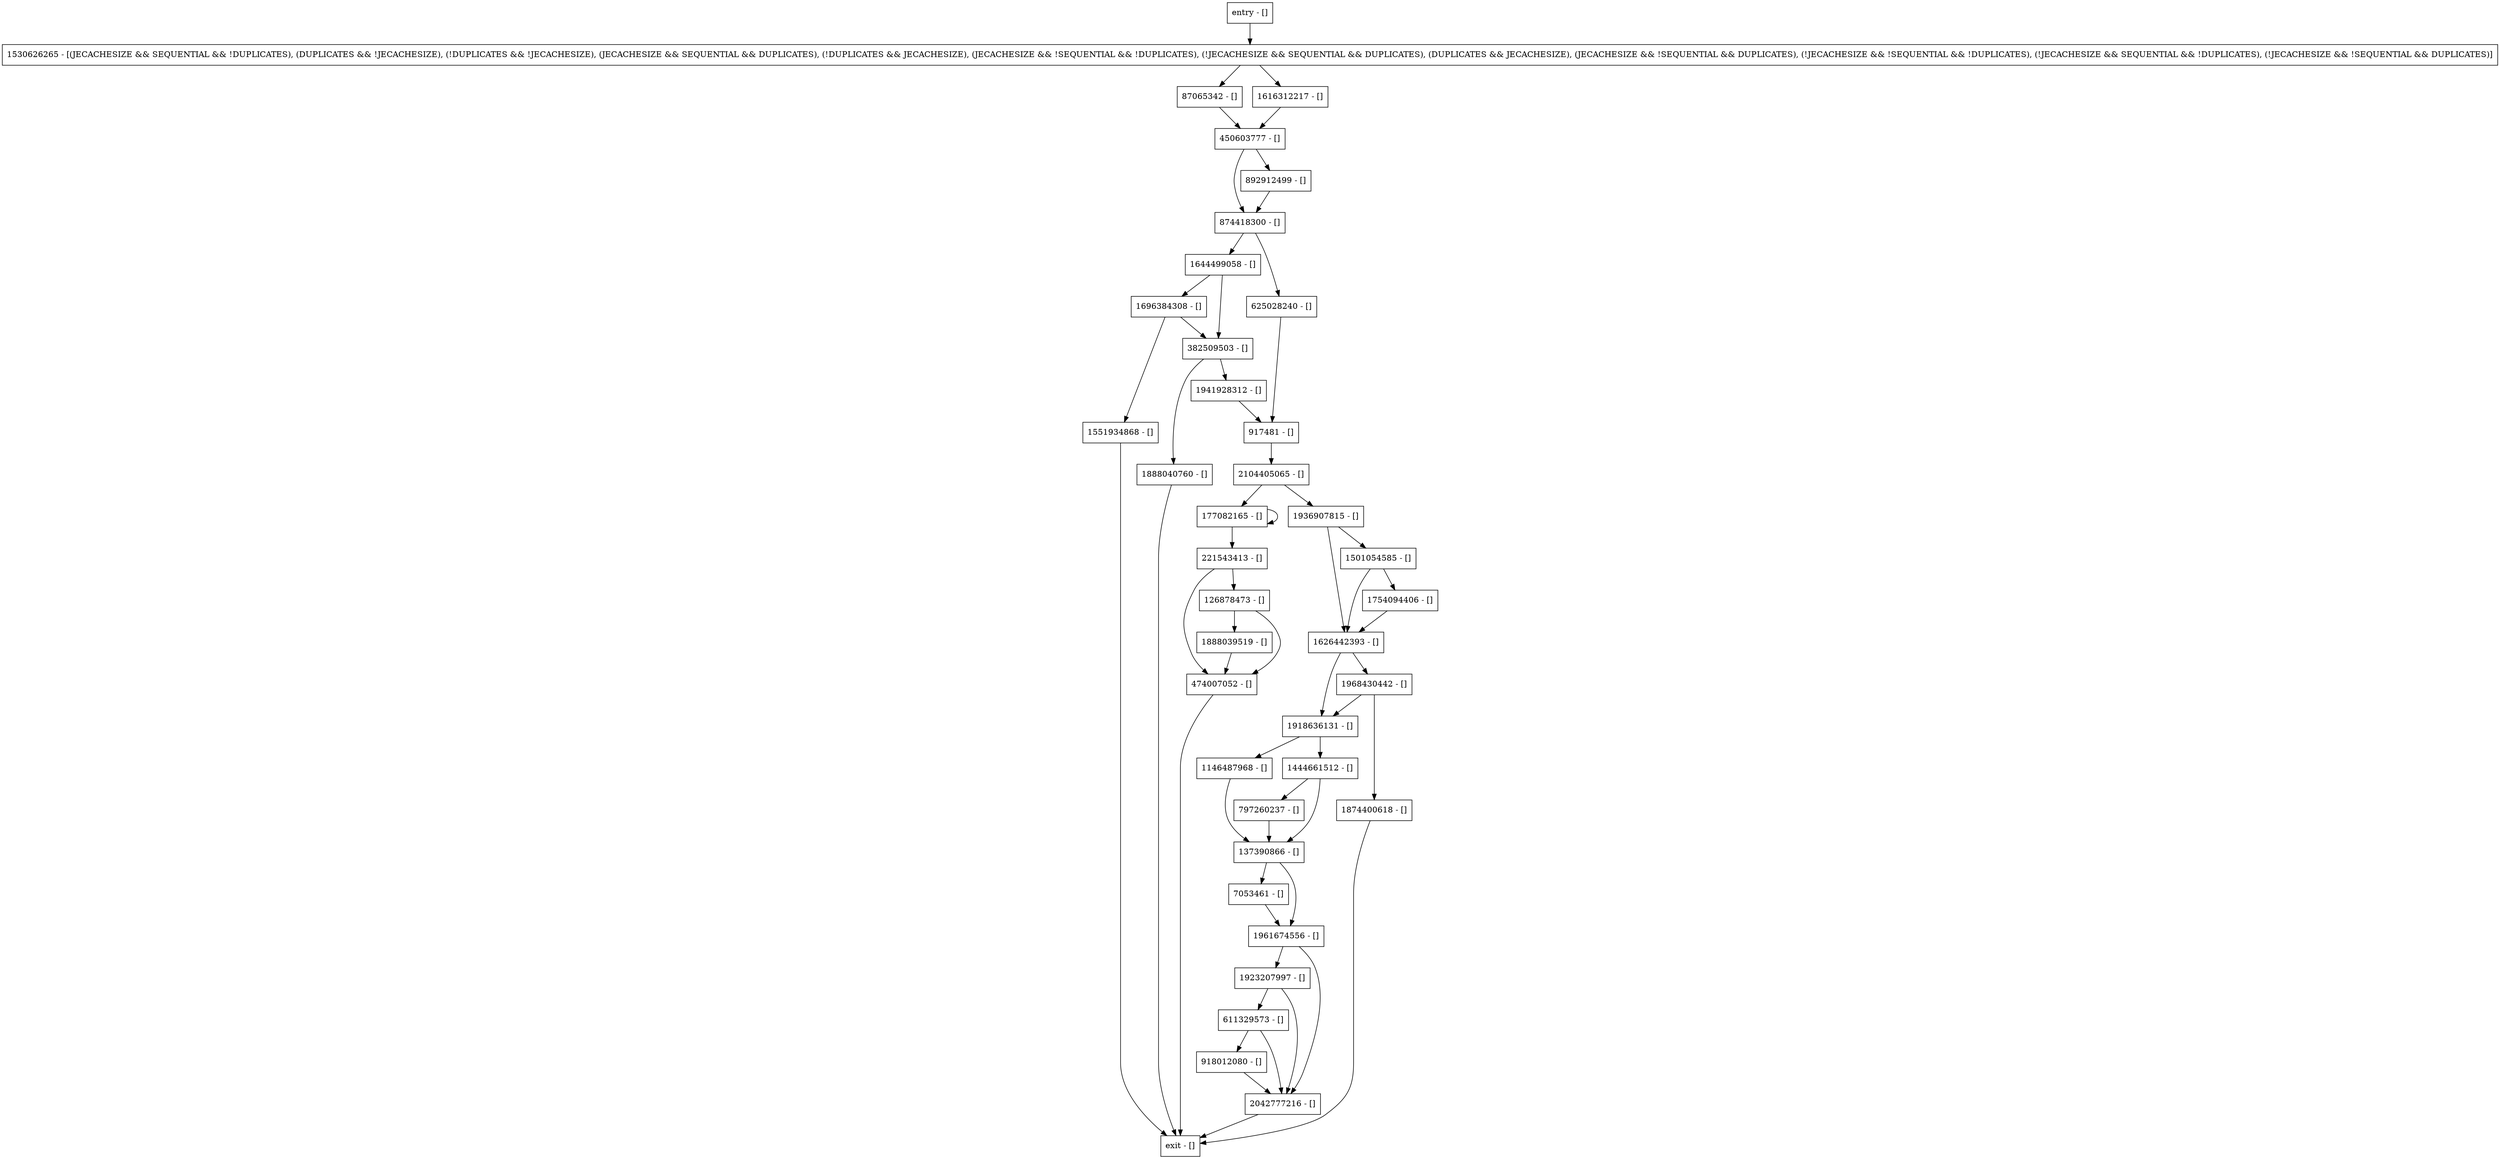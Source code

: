 digraph insertRecordInternal {
node [shape=record];
2042777216 [label="2042777216 - []"];
1444661512 [label="1444661512 - []"];
1501054585 [label="1501054585 - []"];
1696384308 [label="1696384308 - []"];
1874400618 [label="1874400618 - []"];
797260237 [label="797260237 - []"];
611329573 [label="611329573 - []"];
177082165 [label="177082165 - []"];
87065342 [label="87065342 - []"];
1923207997 [label="1923207997 - []"];
126878473 [label="126878473 - []"];
1888039519 [label="1888039519 - []"];
221543413 [label="221543413 - []"];
1936907815 [label="1936907815 - []"];
1644499058 [label="1644499058 - []"];
1754094406 [label="1754094406 - []"];
450603777 [label="450603777 - []"];
1941928312 [label="1941928312 - []"];
1968430442 [label="1968430442 - []"];
625028240 [label="625028240 - []"];
1961674556 [label="1961674556 - []"];
874418300 [label="874418300 - []"];
892912499 [label="892912499 - []"];
1918636131 [label="1918636131 - []"];
1146487968 [label="1146487968 - []"];
382509503 [label="382509503 - []"];
1888040760 [label="1888040760 - []"];
137390866 [label="137390866 - []"];
entry [label="entry - []"];
exit [label="exit - []"];
918012080 [label="918012080 - []"];
1551934868 [label="1551934868 - []"];
474007052 [label="474007052 - []"];
1616312217 [label="1616312217 - []"];
1530626265 [label="1530626265 - [(JECACHESIZE && SEQUENTIAL && !DUPLICATES), (DUPLICATES && !JECACHESIZE), (!DUPLICATES && !JECACHESIZE), (JECACHESIZE && SEQUENTIAL && DUPLICATES), (!DUPLICATES && JECACHESIZE), (JECACHESIZE && !SEQUENTIAL && !DUPLICATES), (!JECACHESIZE && SEQUENTIAL && DUPLICATES), (DUPLICATES && JECACHESIZE), (JECACHESIZE && !SEQUENTIAL && DUPLICATES), (!JECACHESIZE && !SEQUENTIAL && !DUPLICATES), (!JECACHESIZE && SEQUENTIAL && !DUPLICATES), (!JECACHESIZE && !SEQUENTIAL && DUPLICATES)]"];
7053461 [label="7053461 - []"];
1626442393 [label="1626442393 - []"];
2104405065 [label="2104405065 - []"];
917481 [label="917481 - []"];
entry;
exit;
2042777216 -> exit;
1444661512 -> 797260237;
1444661512 -> 137390866;
1501054585 -> 1626442393;
1501054585 -> 1754094406;
1696384308 -> 1551934868;
1696384308 -> 382509503;
1874400618 -> exit;
797260237 -> 137390866;
611329573 -> 2042777216;
611329573 -> 918012080;
177082165 -> 177082165;
177082165 -> 221543413;
87065342 -> 450603777;
1923207997 -> 2042777216;
1923207997 -> 611329573;
126878473 -> 474007052;
126878473 -> 1888039519;
1888039519 -> 474007052;
221543413 -> 474007052;
221543413 -> 126878473;
1936907815 -> 1501054585;
1936907815 -> 1626442393;
1644499058 -> 1696384308;
1644499058 -> 382509503;
1754094406 -> 1626442393;
450603777 -> 874418300;
450603777 -> 892912499;
1941928312 -> 917481;
1968430442 -> 1918636131;
1968430442 -> 1874400618;
625028240 -> 917481;
1961674556 -> 2042777216;
1961674556 -> 1923207997;
874418300 -> 625028240;
874418300 -> 1644499058;
892912499 -> 874418300;
1918636131 -> 1444661512;
1918636131 -> 1146487968;
1146487968 -> 137390866;
382509503 -> 1941928312;
382509503 -> 1888040760;
1888040760 -> exit;
137390866 -> 1961674556;
137390866 -> 7053461;
entry -> 1530626265;
918012080 -> 2042777216;
1551934868 -> exit;
474007052 -> exit;
1616312217 -> 450603777;
1530626265 -> 87065342;
1530626265 -> 1616312217;
7053461 -> 1961674556;
1626442393 -> 1968430442;
1626442393 -> 1918636131;
2104405065 -> 177082165;
2104405065 -> 1936907815;
917481 -> 2104405065;
}
